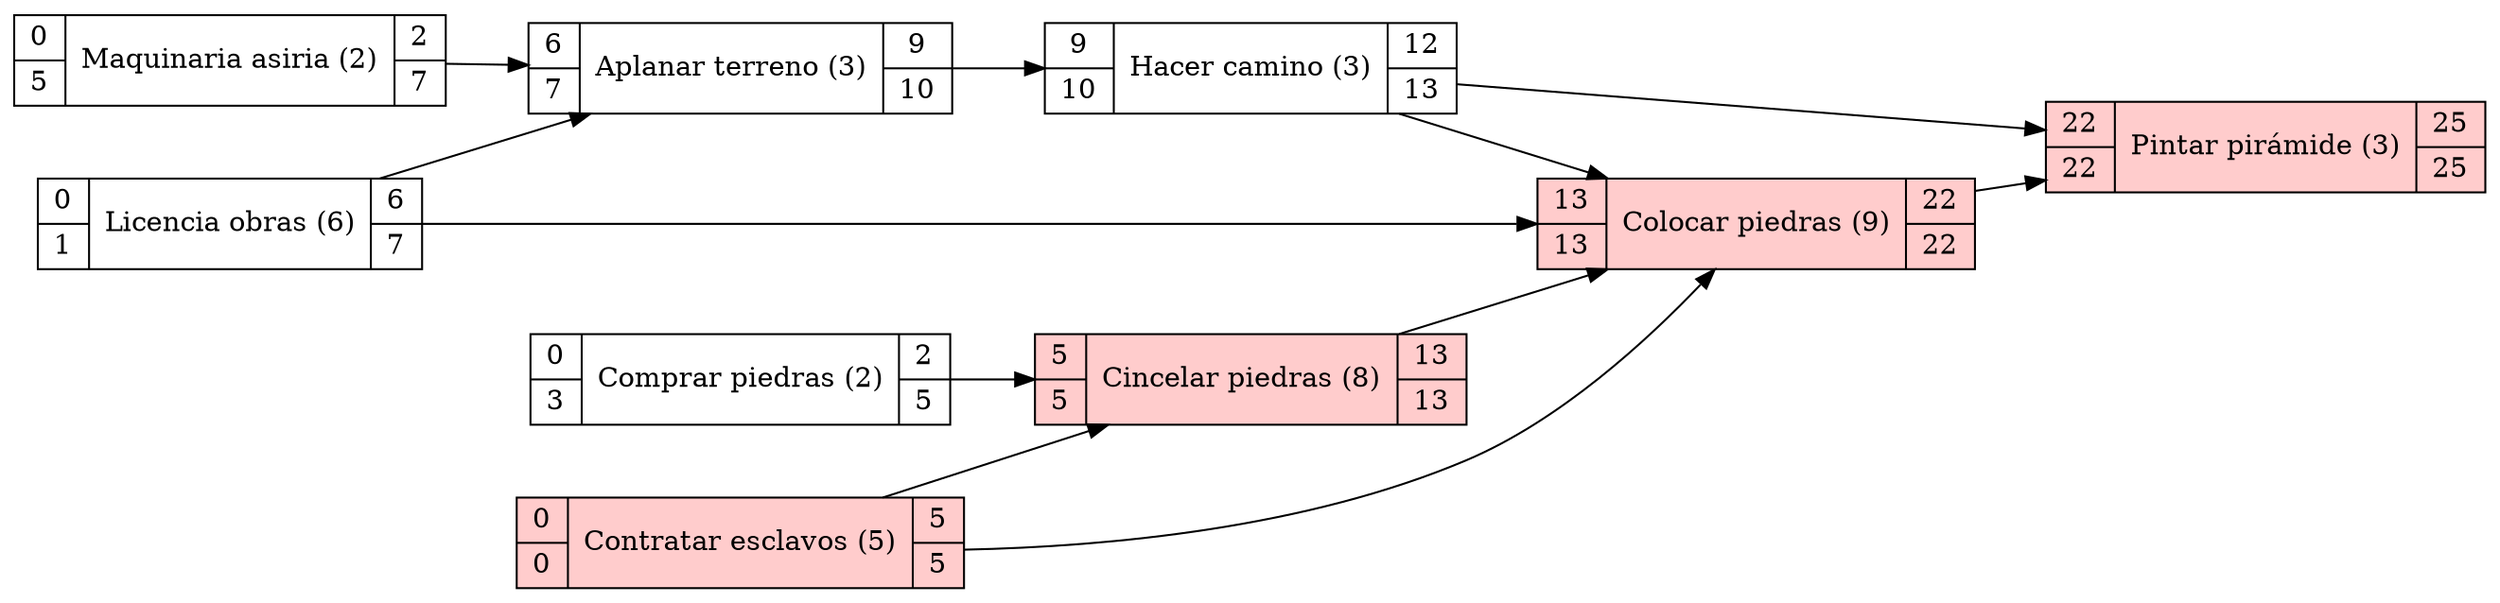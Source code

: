 digraph {
    graph [pad="0.1", nodesep=".5", ranksep=".5"];
    rankdir=LR
    node [shape=record, width = .5];

    p1 [label="{{0  | 1}  | { Licencia obras (6) }        | {6  | 7}}"]
    p2 [label="{{6  | 7}  | { Aplanar terreno (3) }       | {9  | 10}}"]
    p3 [label="{{9  | 10} | { Hacer camino (3) }          | {12 | 13}}"]
    p4 [label="{{0  | 3}  | { Comprar piedras (2) }       | {2  | 5}}"]
    p5 [label="{{5  | 5}  | { Cincelar piedras (8) }      | {13 | 13}}" fillcolor="1 0.2 1"   style=filled]
    p6 [label="{{13 | 13} | { Colocar piedras (9) }       | {22 | 22}}" fillcolor="1 0.2 1"   style=filled]
    p7 [label="{{22 | 22} | { Pintar pirámide (3) }       | {25 | 25}}" fillcolor="1 0.2 1"   style=filled]
    p8 [label="{{0  | 5}  | { Maquinaria asiria (2) }     | {2  | 7}}"]
    p9 [label="{{0  | 0}  | { Contratar esclavos (5) }    | {5  | 5}}" fillcolor="1 0.2 1"   style=filled]

    p1 -> p2 -> p3
    p4 -> p5
    p1 -> p6
    p3 -> p6
    p5 -> p6
    p6 -> p7
    p3 -> p7
    p8 -> p2
    p9 -> p6
    p9 -> p5
}
